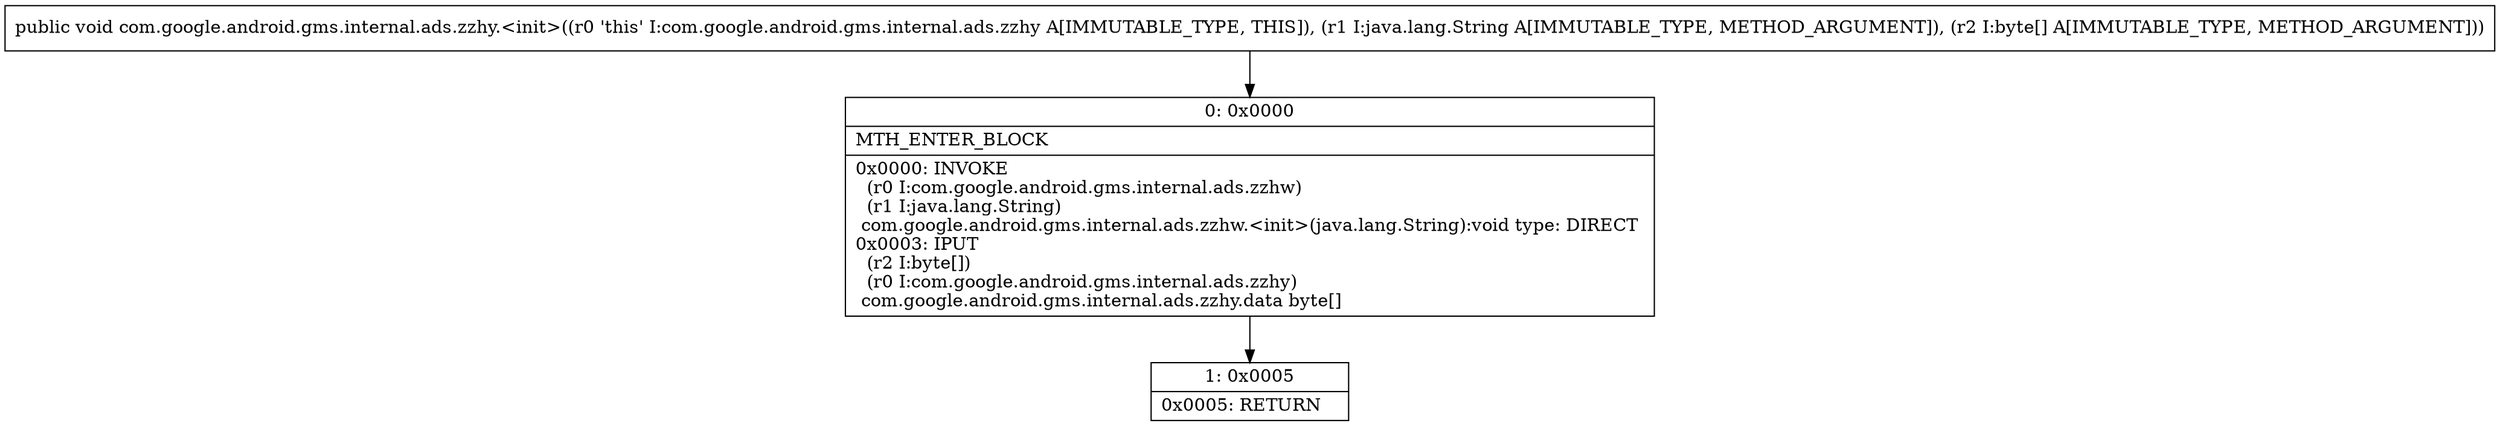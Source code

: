 digraph "CFG forcom.google.android.gms.internal.ads.zzhy.\<init\>(Ljava\/lang\/String;[B)V" {
Node_0 [shape=record,label="{0\:\ 0x0000|MTH_ENTER_BLOCK\l|0x0000: INVOKE  \l  (r0 I:com.google.android.gms.internal.ads.zzhw)\l  (r1 I:java.lang.String)\l com.google.android.gms.internal.ads.zzhw.\<init\>(java.lang.String):void type: DIRECT \l0x0003: IPUT  \l  (r2 I:byte[])\l  (r0 I:com.google.android.gms.internal.ads.zzhy)\l com.google.android.gms.internal.ads.zzhy.data byte[] \l}"];
Node_1 [shape=record,label="{1\:\ 0x0005|0x0005: RETURN   \l}"];
MethodNode[shape=record,label="{public void com.google.android.gms.internal.ads.zzhy.\<init\>((r0 'this' I:com.google.android.gms.internal.ads.zzhy A[IMMUTABLE_TYPE, THIS]), (r1 I:java.lang.String A[IMMUTABLE_TYPE, METHOD_ARGUMENT]), (r2 I:byte[] A[IMMUTABLE_TYPE, METHOD_ARGUMENT])) }"];
MethodNode -> Node_0;
Node_0 -> Node_1;
}

